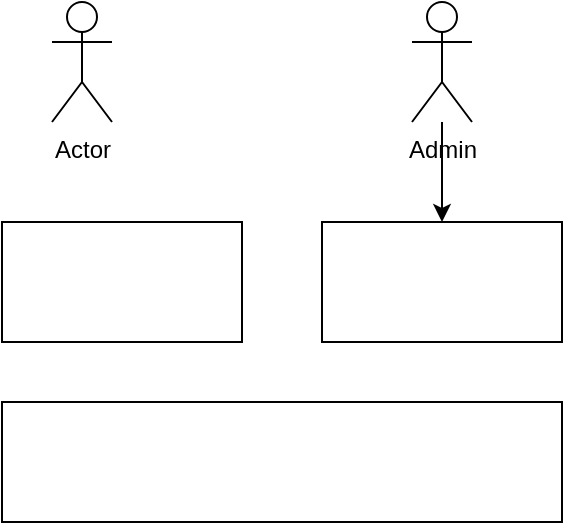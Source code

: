 <mxfile version="21.5.2" type="github">
  <diagram name="Page-1" id="hSKeOsJ9tZY3on4bNJvg">
    <mxGraphModel dx="873" dy="599" grid="1" gridSize="10" guides="1" tooltips="1" connect="1" arrows="1" fold="1" page="1" pageScale="1" pageWidth="850" pageHeight="1100" math="0" shadow="0">
      <root>
        <mxCell id="0" />
        <mxCell id="1" parent="0" />
        <mxCell id="oOLzpR-k_oNW3GFLWhHS-1" value="" style="rounded=0;whiteSpace=wrap;html=1;" vertex="1" parent="1">
          <mxGeometry x="160" y="200" width="120" height="60" as="geometry" />
        </mxCell>
        <mxCell id="oOLzpR-k_oNW3GFLWhHS-2" value="" style="rounded=0;whiteSpace=wrap;html=1;" vertex="1" parent="1">
          <mxGeometry x="160" y="290" width="280" height="60" as="geometry" />
        </mxCell>
        <mxCell id="oOLzpR-k_oNW3GFLWhHS-3" value="Actor" style="shape=umlActor;verticalLabelPosition=bottom;verticalAlign=top;html=1;outlineConnect=0;" vertex="1" parent="1">
          <mxGeometry x="185" y="90" width="30" height="60" as="geometry" />
        </mxCell>
        <mxCell id="oOLzpR-k_oNW3GFLWhHS-4" value="" style="rounded=0;whiteSpace=wrap;html=1;" vertex="1" parent="1">
          <mxGeometry x="320" y="200" width="120" height="60" as="geometry" />
        </mxCell>
        <mxCell id="oOLzpR-k_oNW3GFLWhHS-6" value="" style="edgeStyle=orthogonalEdgeStyle;rounded=0;orthogonalLoop=1;jettySize=auto;html=1;" edge="1" parent="1" source="oOLzpR-k_oNW3GFLWhHS-5" target="oOLzpR-k_oNW3GFLWhHS-4">
          <mxGeometry relative="1" as="geometry" />
        </mxCell>
        <mxCell id="oOLzpR-k_oNW3GFLWhHS-5" value="Admin" style="shape=umlActor;verticalLabelPosition=bottom;verticalAlign=top;html=1;outlineConnect=0;" vertex="1" parent="1">
          <mxGeometry x="365" y="90" width="30" height="60" as="geometry" />
        </mxCell>
      </root>
    </mxGraphModel>
  </diagram>
</mxfile>
